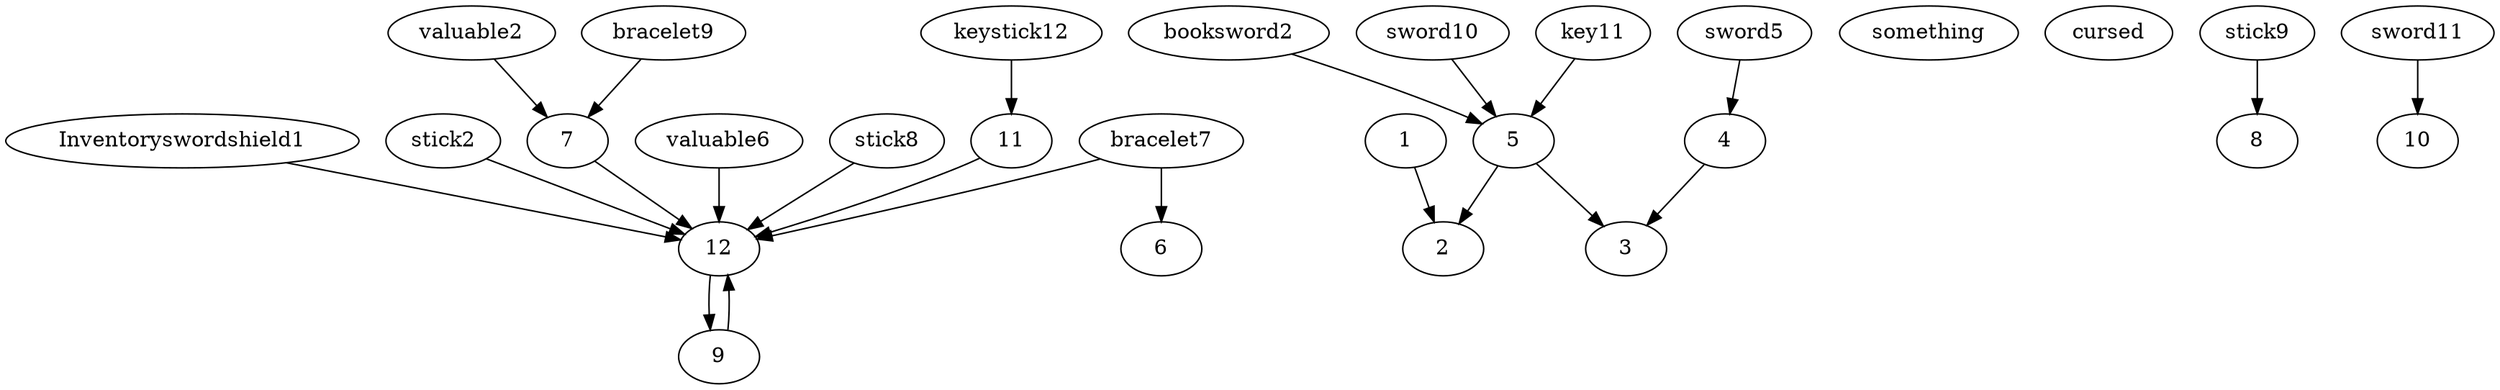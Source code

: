 digraph gamebook {

 Inventoryswordshield1->12
1->2
stick2->12
booksword2->5
something valuable2->7
4->3
sword5->4
5->2
5->3
something valuable6->12
cursed bracelet7->6
cursed bracelet7->12
7->12
stick8->12
cursed bracelet9->7
9->12
stick9->8
sword10->5
key11->5
sword11->10
11->12
keystick12->11
12->9
}
